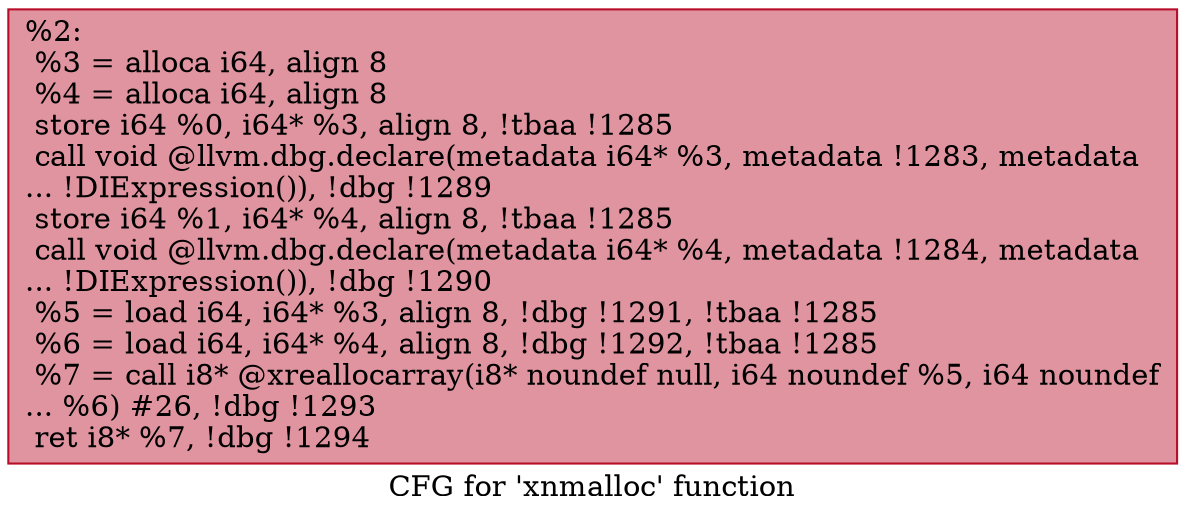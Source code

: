 digraph "CFG for 'xnmalloc' function" {
	label="CFG for 'xnmalloc' function";

	Node0x2728e80 [shape=record,color="#b70d28ff", style=filled, fillcolor="#b70d2870",label="{%2:\l  %3 = alloca i64, align 8\l  %4 = alloca i64, align 8\l  store i64 %0, i64* %3, align 8, !tbaa !1285\l  call void @llvm.dbg.declare(metadata i64* %3, metadata !1283, metadata\l... !DIExpression()), !dbg !1289\l  store i64 %1, i64* %4, align 8, !tbaa !1285\l  call void @llvm.dbg.declare(metadata i64* %4, metadata !1284, metadata\l... !DIExpression()), !dbg !1290\l  %5 = load i64, i64* %3, align 8, !dbg !1291, !tbaa !1285\l  %6 = load i64, i64* %4, align 8, !dbg !1292, !tbaa !1285\l  %7 = call i8* @xreallocarray(i8* noundef null, i64 noundef %5, i64 noundef\l... %6) #26, !dbg !1293\l  ret i8* %7, !dbg !1294\l}"];
}
